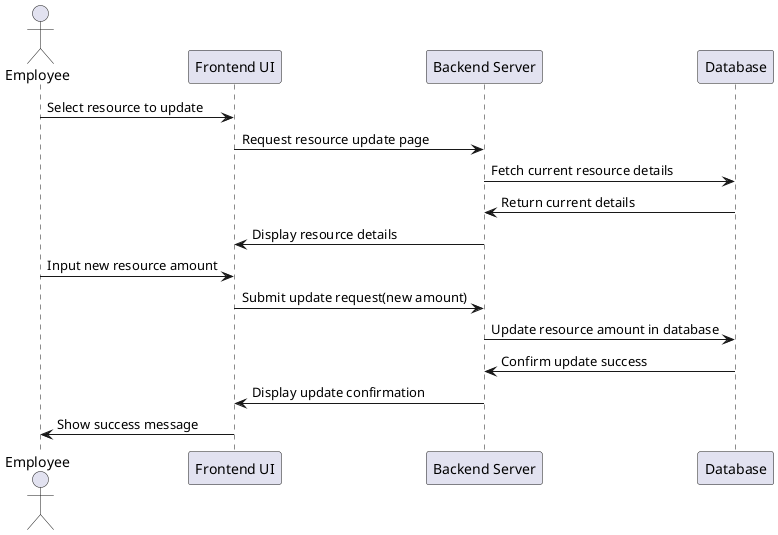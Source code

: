 @startuml
actor Employee as emp
participant "Frontend UI" as ui
participant "Backend Server" as server
participant "Database" as db

emp -> ui : Select resource to update
ui -> server : Request resource update page
server -> db : Fetch current resource details
db -> server : Return current details
server -> ui : Display resource details
emp -> ui : Input new resource amount
ui -> server : Submit update request(new amount)
server -> db : Update resource amount in database
db -> server : Confirm update success
server -> ui : Display update confirmation
ui -> emp : Show success message

@enduml